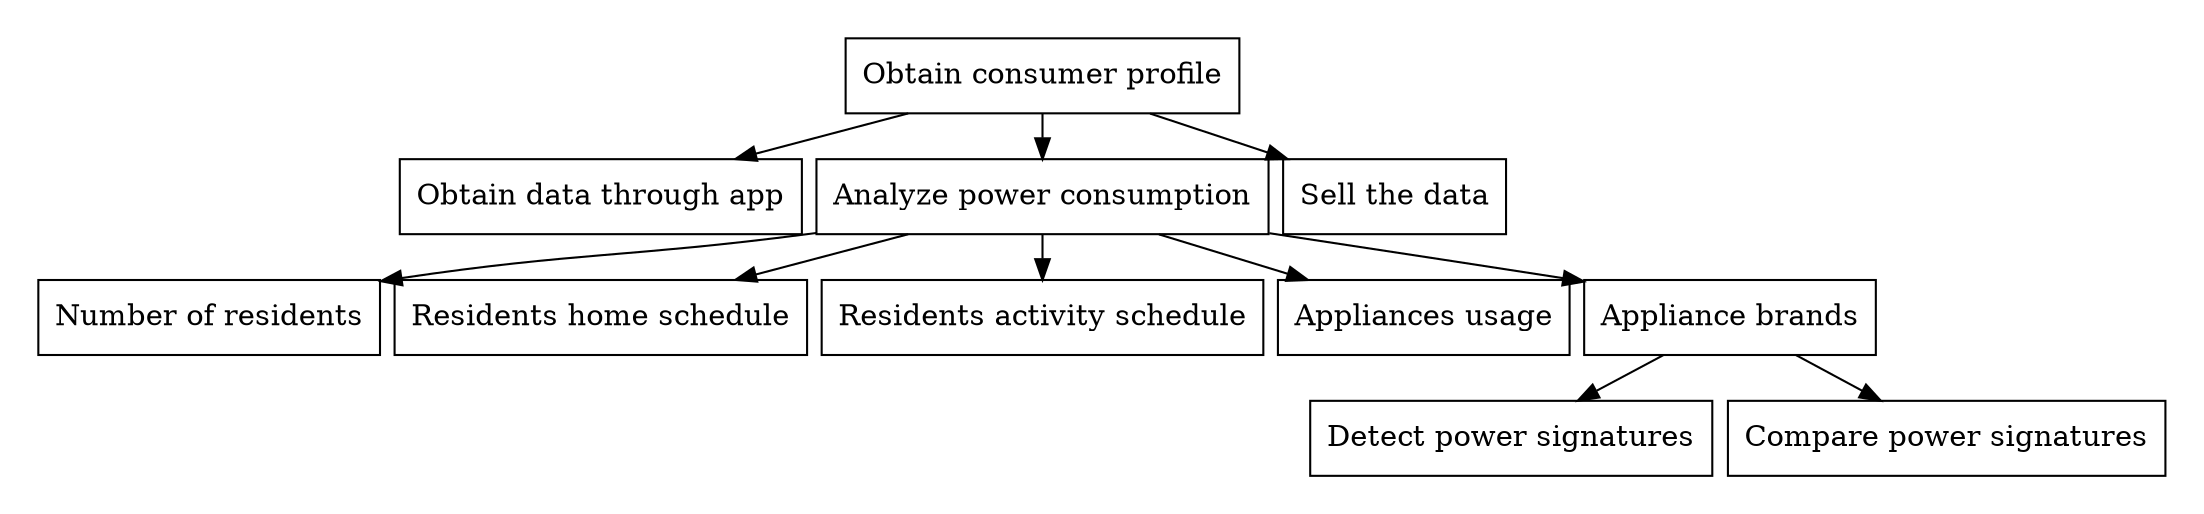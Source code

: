 digraph G {

graph[ center=true, margin=0.2, nodesep=0.1, ranksep=0.3]
node[ shape=rectangle];

	root[label="Obtain consumer profile",shape=AND];	

	obtain_data[label="Obtain data through app"];
	analyse_power_consumption[label="Analyze power consumption",shape=OR];
	sell_data[label="Sell the data"];

	root -> obtain_data;
	root -> sell_data;	

	

	residents[label="Number of residents"];
	home[label="Residents home schedule"];
	activity_residents[label="Residents activity schedule"];
	when_appl[label="Appliances usage"];
	what_appl[label="Appliance brands",shape=AND];

	
	root -> analyse_power_consumption;
	analyse_power_consumption ->  residents, activity_residents, home, when_appl, what_appl;

	power_signatures[label="Detect power signatures"];
	power_compare[label="Compare power signatures"];
	what_appl -> power_signatures, power_compare;
	
	}